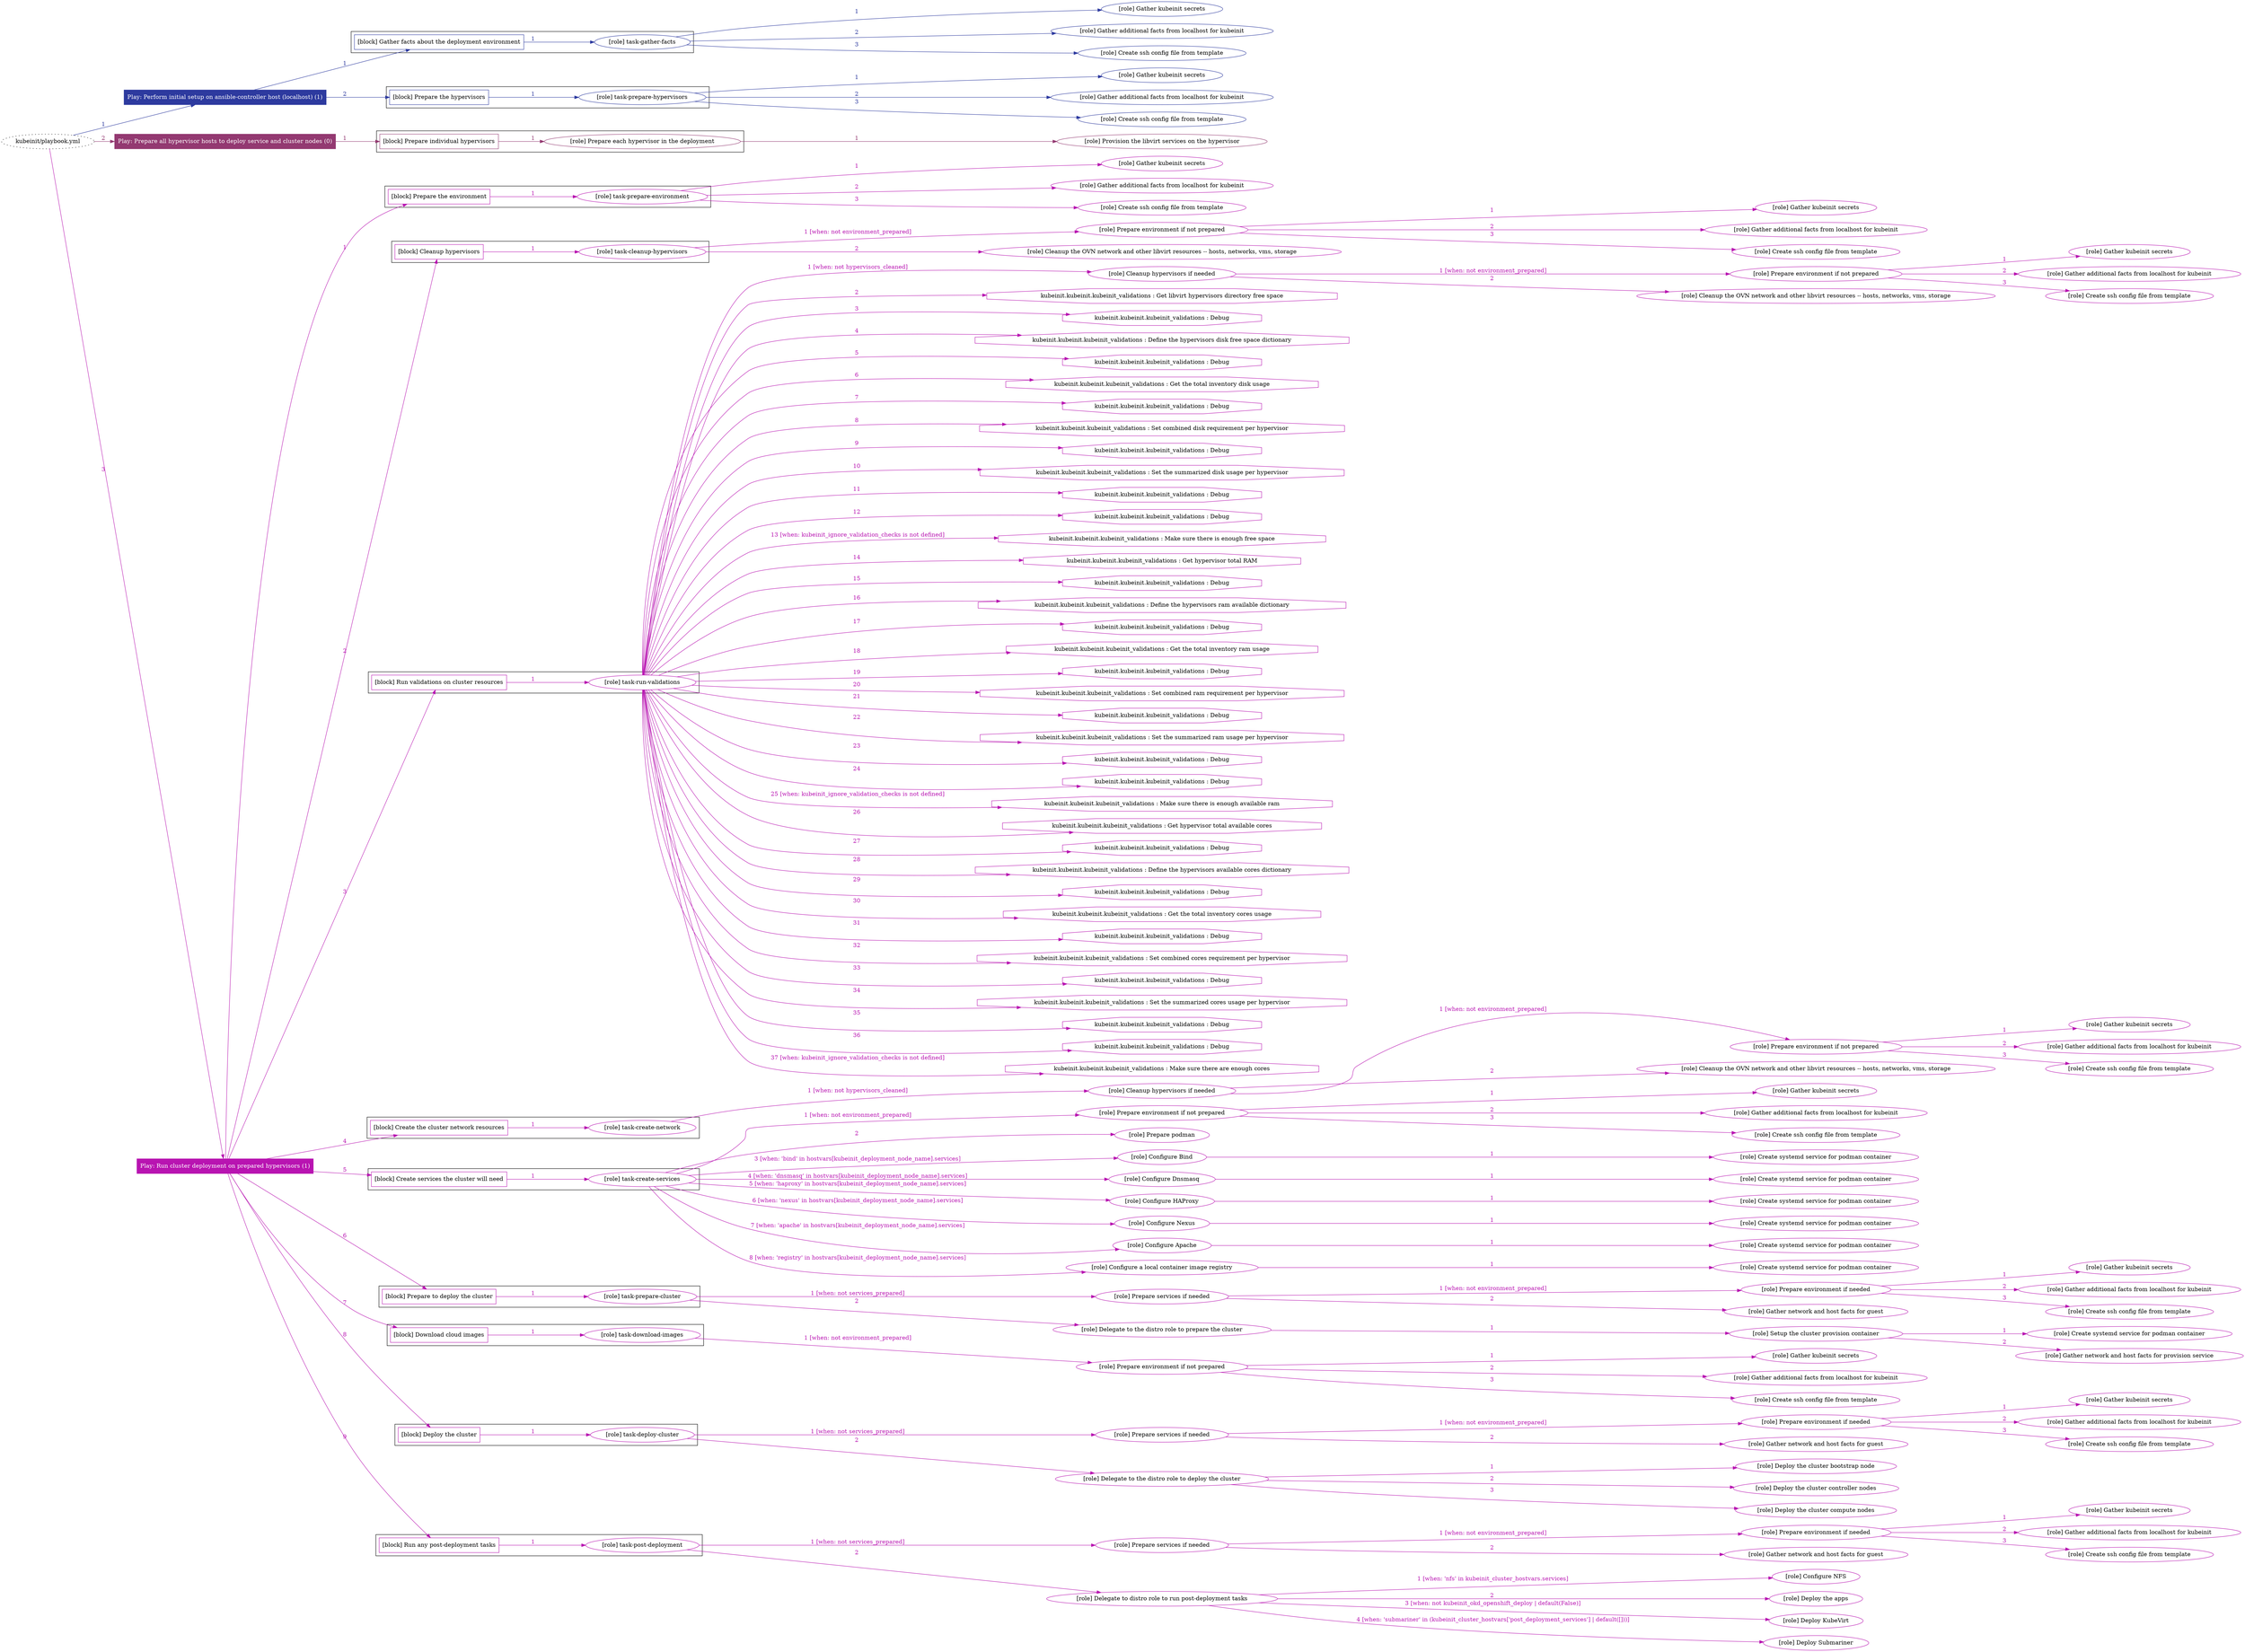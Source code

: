 digraph {
	graph [concentrate=true ordering=in rankdir=LR ratio=fill]
	edge [esep=5 sep=10]
	"kubeinit/playbook.yml" [URL="/home/runner/work/kubeinit/kubeinit/kubeinit/playbook.yml" id=playbook_2a92fce9 style=dotted]
	play_da750195 [label="Play: Perform initial setup on ansible-controller host (localhost) (1)" URL="/home/runner/work/kubeinit/kubeinit/kubeinit/playbook.yml" color="#2d3a9f" fontcolor="#ffffff" id=play_da750195 shape=box style=filled tooltip=localhost]
	"kubeinit/playbook.yml" -> play_da750195 [label="1 " color="#2d3a9f" fontcolor="#2d3a9f" id=edge_78be1142 labeltooltip="1 " tooltip="1 "]
	subgraph "Gather kubeinit secrets" {
		role_83dcb394 [label="[role] Gather kubeinit secrets" URL="/home/runner/.ansible/collections/ansible_collections/kubeinit/kubeinit/roles/kubeinit_prepare/tasks/gather_kubeinit_facts.yml" color="#2d3a9f" id=role_83dcb394 tooltip="Gather kubeinit secrets"]
	}
	subgraph "Gather additional facts from localhost for kubeinit" {
		role_49dc5c79 [label="[role] Gather additional facts from localhost for kubeinit" URL="/home/runner/.ansible/collections/ansible_collections/kubeinit/kubeinit/roles/kubeinit_prepare/tasks/gather_kubeinit_facts.yml" color="#2d3a9f" id=role_49dc5c79 tooltip="Gather additional facts from localhost for kubeinit"]
	}
	subgraph "Create ssh config file from template" {
		role_338aeb50 [label="[role] Create ssh config file from template" URL="/home/runner/.ansible/collections/ansible_collections/kubeinit/kubeinit/roles/kubeinit_prepare/tasks/gather_kubeinit_facts.yml" color="#2d3a9f" id=role_338aeb50 tooltip="Create ssh config file from template"]
	}
	subgraph "task-gather-facts" {
		role_84373c2e [label="[role] task-gather-facts" URL="/home/runner/work/kubeinit/kubeinit/kubeinit/playbook.yml" color="#2d3a9f" id=role_84373c2e tooltip="task-gather-facts"]
		role_84373c2e -> role_83dcb394 [label="1 " color="#2d3a9f" fontcolor="#2d3a9f" id=edge_9e11ab6d labeltooltip="1 " tooltip="1 "]
		role_84373c2e -> role_49dc5c79 [label="2 " color="#2d3a9f" fontcolor="#2d3a9f" id=edge_1c5241ba labeltooltip="2 " tooltip="2 "]
		role_84373c2e -> role_338aeb50 [label="3 " color="#2d3a9f" fontcolor="#2d3a9f" id=edge_a0c1a6ae labeltooltip="3 " tooltip="3 "]
	}
	subgraph "Gather kubeinit secrets" {
		role_a11009a3 [label="[role] Gather kubeinit secrets" URL="/home/runner/.ansible/collections/ansible_collections/kubeinit/kubeinit/roles/kubeinit_prepare/tasks/gather_kubeinit_facts.yml" color="#2d3a9f" id=role_a11009a3 tooltip="Gather kubeinit secrets"]
	}
	subgraph "Gather additional facts from localhost for kubeinit" {
		role_12888b6d [label="[role] Gather additional facts from localhost for kubeinit" URL="/home/runner/.ansible/collections/ansible_collections/kubeinit/kubeinit/roles/kubeinit_prepare/tasks/gather_kubeinit_facts.yml" color="#2d3a9f" id=role_12888b6d tooltip="Gather additional facts from localhost for kubeinit"]
	}
	subgraph "Create ssh config file from template" {
		role_a63545a8 [label="[role] Create ssh config file from template" URL="/home/runner/.ansible/collections/ansible_collections/kubeinit/kubeinit/roles/kubeinit_prepare/tasks/gather_kubeinit_facts.yml" color="#2d3a9f" id=role_a63545a8 tooltip="Create ssh config file from template"]
	}
	subgraph "task-prepare-hypervisors" {
		role_f0ee0339 [label="[role] task-prepare-hypervisors" URL="/home/runner/work/kubeinit/kubeinit/kubeinit/playbook.yml" color="#2d3a9f" id=role_f0ee0339 tooltip="task-prepare-hypervisors"]
		role_f0ee0339 -> role_a11009a3 [label="1 " color="#2d3a9f" fontcolor="#2d3a9f" id=edge_e1fbf533 labeltooltip="1 " tooltip="1 "]
		role_f0ee0339 -> role_12888b6d [label="2 " color="#2d3a9f" fontcolor="#2d3a9f" id=edge_570daa0d labeltooltip="2 " tooltip="2 "]
		role_f0ee0339 -> role_a63545a8 [label="3 " color="#2d3a9f" fontcolor="#2d3a9f" id=edge_0b7896c8 labeltooltip="3 " tooltip="3 "]
	}
	subgraph "Play: Perform initial setup on ansible-controller host (localhost) (1)" {
		play_da750195 -> block_0dbc33c5 [label=1 color="#2d3a9f" fontcolor="#2d3a9f" id=edge_4a9b8f54 labeltooltip=1 tooltip=1]
		subgraph cluster_block_0dbc33c5 {
			block_0dbc33c5 [label="[block] Gather facts about the deployment environment" URL="/home/runner/work/kubeinit/kubeinit/kubeinit/playbook.yml" color="#2d3a9f" id=block_0dbc33c5 labeltooltip="Gather facts about the deployment environment" shape=box tooltip="Gather facts about the deployment environment"]
			block_0dbc33c5 -> role_84373c2e [label="1 " color="#2d3a9f" fontcolor="#2d3a9f" id=edge_d38fe5c3 labeltooltip="1 " tooltip="1 "]
		}
		play_da750195 -> block_bae63a20 [label=2 color="#2d3a9f" fontcolor="#2d3a9f" id=edge_7e0552c3 labeltooltip=2 tooltip=2]
		subgraph cluster_block_bae63a20 {
			block_bae63a20 [label="[block] Prepare the hypervisors" URL="/home/runner/work/kubeinit/kubeinit/kubeinit/playbook.yml" color="#2d3a9f" id=block_bae63a20 labeltooltip="Prepare the hypervisors" shape=box tooltip="Prepare the hypervisors"]
			block_bae63a20 -> role_f0ee0339 [label="1 " color="#2d3a9f" fontcolor="#2d3a9f" id=edge_bd3c1b39 labeltooltip="1 " tooltip="1 "]
		}
	}
	play_e8740269 [label="Play: Prepare all hypervisor hosts to deploy service and cluster nodes (0)" URL="/home/runner/work/kubeinit/kubeinit/kubeinit/playbook.yml" color="#933971" fontcolor="#ffffff" id=play_e8740269 shape=box style=filled tooltip="Play: Prepare all hypervisor hosts to deploy service and cluster nodes (0)"]
	"kubeinit/playbook.yml" -> play_e8740269 [label="2 " color="#933971" fontcolor="#933971" id=edge_9827210a labeltooltip="2 " tooltip="2 "]
	subgraph "Provision the libvirt services on the hypervisor" {
		role_c29e7548 [label="[role] Provision the libvirt services on the hypervisor" URL="/home/runner/.ansible/collections/ansible_collections/kubeinit/kubeinit/roles/kubeinit_prepare/tasks/prepare_hypervisor.yml" color="#933971" id=role_c29e7548 tooltip="Provision the libvirt services on the hypervisor"]
	}
	subgraph "Prepare each hypervisor in the deployment" {
		role_84d57728 [label="[role] Prepare each hypervisor in the deployment" URL="/home/runner/work/kubeinit/kubeinit/kubeinit/playbook.yml" color="#933971" id=role_84d57728 tooltip="Prepare each hypervisor in the deployment"]
		role_84d57728 -> role_c29e7548 [label="1 " color="#933971" fontcolor="#933971" id=edge_7e4e9d15 labeltooltip="1 " tooltip="1 "]
	}
	subgraph "Play: Prepare all hypervisor hosts to deploy service and cluster nodes (0)" {
		play_e8740269 -> block_0e205da1 [label=1 color="#933971" fontcolor="#933971" id=edge_21c3c5a9 labeltooltip=1 tooltip=1]
		subgraph cluster_block_0e205da1 {
			block_0e205da1 [label="[block] Prepare individual hypervisors" URL="/home/runner/work/kubeinit/kubeinit/kubeinit/playbook.yml" color="#933971" id=block_0e205da1 labeltooltip="Prepare individual hypervisors" shape=box tooltip="Prepare individual hypervisors"]
			block_0e205da1 -> role_84d57728 [label="1 " color="#933971" fontcolor="#933971" id=edge_c21952bf labeltooltip="1 " tooltip="1 "]
		}
	}
	play_c7408539 [label="Play: Run cluster deployment on prepared hypervisors (1)" URL="/home/runner/work/kubeinit/kubeinit/kubeinit/playbook.yml" color="#b814b1" fontcolor="#ffffff" id=play_c7408539 shape=box style=filled tooltip=localhost]
	"kubeinit/playbook.yml" -> play_c7408539 [label="3 " color="#b814b1" fontcolor="#b814b1" id=edge_3daf0079 labeltooltip="3 " tooltip="3 "]
	subgraph "Gather kubeinit secrets" {
		role_2a05d303 [label="[role] Gather kubeinit secrets" URL="/home/runner/.ansible/collections/ansible_collections/kubeinit/kubeinit/roles/kubeinit_prepare/tasks/gather_kubeinit_facts.yml" color="#b814b1" id=role_2a05d303 tooltip="Gather kubeinit secrets"]
	}
	subgraph "Gather additional facts from localhost for kubeinit" {
		role_bab09618 [label="[role] Gather additional facts from localhost for kubeinit" URL="/home/runner/.ansible/collections/ansible_collections/kubeinit/kubeinit/roles/kubeinit_prepare/tasks/gather_kubeinit_facts.yml" color="#b814b1" id=role_bab09618 tooltip="Gather additional facts from localhost for kubeinit"]
	}
	subgraph "Create ssh config file from template" {
		role_71a42d2c [label="[role] Create ssh config file from template" URL="/home/runner/.ansible/collections/ansible_collections/kubeinit/kubeinit/roles/kubeinit_prepare/tasks/gather_kubeinit_facts.yml" color="#b814b1" id=role_71a42d2c tooltip="Create ssh config file from template"]
	}
	subgraph "task-prepare-environment" {
		role_a4682d8c [label="[role] task-prepare-environment" URL="/home/runner/work/kubeinit/kubeinit/kubeinit/playbook.yml" color="#b814b1" id=role_a4682d8c tooltip="task-prepare-environment"]
		role_a4682d8c -> role_2a05d303 [label="1 " color="#b814b1" fontcolor="#b814b1" id=edge_3c570ff9 labeltooltip="1 " tooltip="1 "]
		role_a4682d8c -> role_bab09618 [label="2 " color="#b814b1" fontcolor="#b814b1" id=edge_78209479 labeltooltip="2 " tooltip="2 "]
		role_a4682d8c -> role_71a42d2c [label="3 " color="#b814b1" fontcolor="#b814b1" id=edge_b4a683e2 labeltooltip="3 " tooltip="3 "]
	}
	subgraph "Gather kubeinit secrets" {
		role_c26b04b2 [label="[role] Gather kubeinit secrets" URL="/home/runner/.ansible/collections/ansible_collections/kubeinit/kubeinit/roles/kubeinit_prepare/tasks/gather_kubeinit_facts.yml" color="#b814b1" id=role_c26b04b2 tooltip="Gather kubeinit secrets"]
	}
	subgraph "Gather additional facts from localhost for kubeinit" {
		role_f96651b2 [label="[role] Gather additional facts from localhost for kubeinit" URL="/home/runner/.ansible/collections/ansible_collections/kubeinit/kubeinit/roles/kubeinit_prepare/tasks/gather_kubeinit_facts.yml" color="#b814b1" id=role_f96651b2 tooltip="Gather additional facts from localhost for kubeinit"]
	}
	subgraph "Create ssh config file from template" {
		role_3b34d5b5 [label="[role] Create ssh config file from template" URL="/home/runner/.ansible/collections/ansible_collections/kubeinit/kubeinit/roles/kubeinit_prepare/tasks/gather_kubeinit_facts.yml" color="#b814b1" id=role_3b34d5b5 tooltip="Create ssh config file from template"]
	}
	subgraph "Prepare environment if not prepared" {
		role_59611b67 [label="[role] Prepare environment if not prepared" URL="/home/runner/.ansible/collections/ansible_collections/kubeinit/kubeinit/roles/kubeinit_prepare/tasks/cleanup_hypervisors.yml" color="#b814b1" id=role_59611b67 tooltip="Prepare environment if not prepared"]
		role_59611b67 -> role_c26b04b2 [label="1 " color="#b814b1" fontcolor="#b814b1" id=edge_bdedb9c7 labeltooltip="1 " tooltip="1 "]
		role_59611b67 -> role_f96651b2 [label="2 " color="#b814b1" fontcolor="#b814b1" id=edge_d1917b43 labeltooltip="2 " tooltip="2 "]
		role_59611b67 -> role_3b34d5b5 [label="3 " color="#b814b1" fontcolor="#b814b1" id=edge_b8016e9d labeltooltip="3 " tooltip="3 "]
	}
	subgraph "Cleanup the OVN network and other libvirt resources -- hosts, networks, vms, storage" {
		role_38a5be08 [label="[role] Cleanup the OVN network and other libvirt resources -- hosts, networks, vms, storage" URL="/home/runner/.ansible/collections/ansible_collections/kubeinit/kubeinit/roles/kubeinit_prepare/tasks/cleanup_hypervisors.yml" color="#b814b1" id=role_38a5be08 tooltip="Cleanup the OVN network and other libvirt resources -- hosts, networks, vms, storage"]
	}
	subgraph "task-cleanup-hypervisors" {
		role_6c3e863d [label="[role] task-cleanup-hypervisors" URL="/home/runner/work/kubeinit/kubeinit/kubeinit/playbook.yml" color="#b814b1" id=role_6c3e863d tooltip="task-cleanup-hypervisors"]
		role_6c3e863d -> role_59611b67 [label="1 [when: not environment_prepared]" color="#b814b1" fontcolor="#b814b1" id=edge_3fcc96d1 labeltooltip="1 [when: not environment_prepared]" tooltip="1 [when: not environment_prepared]"]
		role_6c3e863d -> role_38a5be08 [label="2 " color="#b814b1" fontcolor="#b814b1" id=edge_4021bcde labeltooltip="2 " tooltip="2 "]
	}
	subgraph "Gather kubeinit secrets" {
		role_6824ff5f [label="[role] Gather kubeinit secrets" URL="/home/runner/.ansible/collections/ansible_collections/kubeinit/kubeinit/roles/kubeinit_prepare/tasks/gather_kubeinit_facts.yml" color="#b814b1" id=role_6824ff5f tooltip="Gather kubeinit secrets"]
	}
	subgraph "Gather additional facts from localhost for kubeinit" {
		role_26fb2aa5 [label="[role] Gather additional facts from localhost for kubeinit" URL="/home/runner/.ansible/collections/ansible_collections/kubeinit/kubeinit/roles/kubeinit_prepare/tasks/gather_kubeinit_facts.yml" color="#b814b1" id=role_26fb2aa5 tooltip="Gather additional facts from localhost for kubeinit"]
	}
	subgraph "Create ssh config file from template" {
		role_fb99716e [label="[role] Create ssh config file from template" URL="/home/runner/.ansible/collections/ansible_collections/kubeinit/kubeinit/roles/kubeinit_prepare/tasks/gather_kubeinit_facts.yml" color="#b814b1" id=role_fb99716e tooltip="Create ssh config file from template"]
	}
	subgraph "Prepare environment if not prepared" {
		role_7d578aea [label="[role] Prepare environment if not prepared" URL="/home/runner/.ansible/collections/ansible_collections/kubeinit/kubeinit/roles/kubeinit_prepare/tasks/cleanup_hypervisors.yml" color="#b814b1" id=role_7d578aea tooltip="Prepare environment if not prepared"]
		role_7d578aea -> role_6824ff5f [label="1 " color="#b814b1" fontcolor="#b814b1" id=edge_d199b65b labeltooltip="1 " tooltip="1 "]
		role_7d578aea -> role_26fb2aa5 [label="2 " color="#b814b1" fontcolor="#b814b1" id=edge_c4ca1874 labeltooltip="2 " tooltip="2 "]
		role_7d578aea -> role_fb99716e [label="3 " color="#b814b1" fontcolor="#b814b1" id=edge_cadc1656 labeltooltip="3 " tooltip="3 "]
	}
	subgraph "Cleanup the OVN network and other libvirt resources -- hosts, networks, vms, storage" {
		role_67b46d61 [label="[role] Cleanup the OVN network and other libvirt resources -- hosts, networks, vms, storage" URL="/home/runner/.ansible/collections/ansible_collections/kubeinit/kubeinit/roles/kubeinit_prepare/tasks/cleanup_hypervisors.yml" color="#b814b1" id=role_67b46d61 tooltip="Cleanup the OVN network and other libvirt resources -- hosts, networks, vms, storage"]
	}
	subgraph "Cleanup hypervisors if needed" {
		role_6701b991 [label="[role] Cleanup hypervisors if needed" URL="/home/runner/.ansible/collections/ansible_collections/kubeinit/kubeinit/roles/kubeinit_validations/tasks/main.yml" color="#b814b1" id=role_6701b991 tooltip="Cleanup hypervisors if needed"]
		role_6701b991 -> role_7d578aea [label="1 [when: not environment_prepared]" color="#b814b1" fontcolor="#b814b1" id=edge_af1e663b labeltooltip="1 [when: not environment_prepared]" tooltip="1 [when: not environment_prepared]"]
		role_6701b991 -> role_67b46d61 [label="2 " color="#b814b1" fontcolor="#b814b1" id=edge_2689e257 labeltooltip="2 " tooltip="2 "]
	}
	subgraph "task-run-validations" {
		role_2eaa3b20 [label="[role] task-run-validations" URL="/home/runner/work/kubeinit/kubeinit/kubeinit/playbook.yml" color="#b814b1" id=role_2eaa3b20 tooltip="task-run-validations"]
		role_2eaa3b20 -> role_6701b991 [label="1 [when: not hypervisors_cleaned]" color="#b814b1" fontcolor="#b814b1" id=edge_480eb3b8 labeltooltip="1 [when: not hypervisors_cleaned]" tooltip="1 [when: not hypervisors_cleaned]"]
		task_14461ee7 [label="kubeinit.kubeinit.kubeinit_validations : Get libvirt hypervisors directory free space" URL="/home/runner/.ansible/collections/ansible_collections/kubeinit/kubeinit/roles/kubeinit_validations/tasks/10_libvirt_free_space.yml" color="#b814b1" id=task_14461ee7 shape=octagon tooltip="kubeinit.kubeinit.kubeinit_validations : Get libvirt hypervisors directory free space"]
		role_2eaa3b20 -> task_14461ee7 [label="2 " color="#b814b1" fontcolor="#b814b1" id=edge_d429ef29 labeltooltip="2 " tooltip="2 "]
		task_6a22ceb8 [label="kubeinit.kubeinit.kubeinit_validations : Debug" URL="/home/runner/.ansible/collections/ansible_collections/kubeinit/kubeinit/roles/kubeinit_validations/tasks/10_libvirt_free_space.yml" color="#b814b1" id=task_6a22ceb8 shape=octagon tooltip="kubeinit.kubeinit.kubeinit_validations : Debug"]
		role_2eaa3b20 -> task_6a22ceb8 [label="3 " color="#b814b1" fontcolor="#b814b1" id=edge_f9713d83 labeltooltip="3 " tooltip="3 "]
		task_6c3a9ee8 [label="kubeinit.kubeinit.kubeinit_validations : Define the hypervisors disk free space dictionary" URL="/home/runner/.ansible/collections/ansible_collections/kubeinit/kubeinit/roles/kubeinit_validations/tasks/10_libvirt_free_space.yml" color="#b814b1" id=task_6c3a9ee8 shape=octagon tooltip="kubeinit.kubeinit.kubeinit_validations : Define the hypervisors disk free space dictionary"]
		role_2eaa3b20 -> task_6c3a9ee8 [label="4 " color="#b814b1" fontcolor="#b814b1" id=edge_bb812ed1 labeltooltip="4 " tooltip="4 "]
		task_c595af7b [label="kubeinit.kubeinit.kubeinit_validations : Debug" URL="/home/runner/.ansible/collections/ansible_collections/kubeinit/kubeinit/roles/kubeinit_validations/tasks/10_libvirt_free_space.yml" color="#b814b1" id=task_c595af7b shape=octagon tooltip="kubeinit.kubeinit.kubeinit_validations : Debug"]
		role_2eaa3b20 -> task_c595af7b [label="5 " color="#b814b1" fontcolor="#b814b1" id=edge_9b174d93 labeltooltip="5 " tooltip="5 "]
		task_85175f6e [label="kubeinit.kubeinit.kubeinit_validations : Get the total inventory disk usage" URL="/home/runner/.ansible/collections/ansible_collections/kubeinit/kubeinit/roles/kubeinit_validations/tasks/10_libvirt_free_space.yml" color="#b814b1" id=task_85175f6e shape=octagon tooltip="kubeinit.kubeinit.kubeinit_validations : Get the total inventory disk usage"]
		role_2eaa3b20 -> task_85175f6e [label="6 " color="#b814b1" fontcolor="#b814b1" id=edge_9a4cdb09 labeltooltip="6 " tooltip="6 "]
		task_c63e363a [label="kubeinit.kubeinit.kubeinit_validations : Debug" URL="/home/runner/.ansible/collections/ansible_collections/kubeinit/kubeinit/roles/kubeinit_validations/tasks/10_libvirt_free_space.yml" color="#b814b1" id=task_c63e363a shape=octagon tooltip="kubeinit.kubeinit.kubeinit_validations : Debug"]
		role_2eaa3b20 -> task_c63e363a [label="7 " color="#b814b1" fontcolor="#b814b1" id=edge_1d874995 labeltooltip="7 " tooltip="7 "]
		task_409bb136 [label="kubeinit.kubeinit.kubeinit_validations : Set combined disk requirement per hypervisor" URL="/home/runner/.ansible/collections/ansible_collections/kubeinit/kubeinit/roles/kubeinit_validations/tasks/10_libvirt_free_space.yml" color="#b814b1" id=task_409bb136 shape=octagon tooltip="kubeinit.kubeinit.kubeinit_validations : Set combined disk requirement per hypervisor"]
		role_2eaa3b20 -> task_409bb136 [label="8 " color="#b814b1" fontcolor="#b814b1" id=edge_f393575b labeltooltip="8 " tooltip="8 "]
		task_61fed92f [label="kubeinit.kubeinit.kubeinit_validations : Debug" URL="/home/runner/.ansible/collections/ansible_collections/kubeinit/kubeinit/roles/kubeinit_validations/tasks/10_libvirt_free_space.yml" color="#b814b1" id=task_61fed92f shape=octagon tooltip="kubeinit.kubeinit.kubeinit_validations : Debug"]
		role_2eaa3b20 -> task_61fed92f [label="9 " color="#b814b1" fontcolor="#b814b1" id=edge_dc3d2ad7 labeltooltip="9 " tooltip="9 "]
		task_986aeb0a [label="kubeinit.kubeinit.kubeinit_validations : Set the summarized disk usage per hypervisor" URL="/home/runner/.ansible/collections/ansible_collections/kubeinit/kubeinit/roles/kubeinit_validations/tasks/10_libvirt_free_space.yml" color="#b814b1" id=task_986aeb0a shape=octagon tooltip="kubeinit.kubeinit.kubeinit_validations : Set the summarized disk usage per hypervisor"]
		role_2eaa3b20 -> task_986aeb0a [label="10 " color="#b814b1" fontcolor="#b814b1" id=edge_f5300b94 labeltooltip="10 " tooltip="10 "]
		task_b7bc5be4 [label="kubeinit.kubeinit.kubeinit_validations : Debug" URL="/home/runner/.ansible/collections/ansible_collections/kubeinit/kubeinit/roles/kubeinit_validations/tasks/10_libvirt_free_space.yml" color="#b814b1" id=task_b7bc5be4 shape=octagon tooltip="kubeinit.kubeinit.kubeinit_validations : Debug"]
		role_2eaa3b20 -> task_b7bc5be4 [label="11 " color="#b814b1" fontcolor="#b814b1" id=edge_f2f58cec labeltooltip="11 " tooltip="11 "]
		task_64f4f487 [label="kubeinit.kubeinit.kubeinit_validations : Debug" URL="/home/runner/.ansible/collections/ansible_collections/kubeinit/kubeinit/roles/kubeinit_validations/tasks/10_libvirt_free_space.yml" color="#b814b1" id=task_64f4f487 shape=octagon tooltip="kubeinit.kubeinit.kubeinit_validations : Debug"]
		role_2eaa3b20 -> task_64f4f487 [label="12 " color="#b814b1" fontcolor="#b814b1" id=edge_b09bdfb0 labeltooltip="12 " tooltip="12 "]
		task_bc82c779 [label="kubeinit.kubeinit.kubeinit_validations : Make sure there is enough free space" URL="/home/runner/.ansible/collections/ansible_collections/kubeinit/kubeinit/roles/kubeinit_validations/tasks/10_libvirt_free_space.yml" color="#b814b1" id=task_bc82c779 shape=octagon tooltip="kubeinit.kubeinit.kubeinit_validations : Make sure there is enough free space"]
		role_2eaa3b20 -> task_bc82c779 [label="13 [when: kubeinit_ignore_validation_checks is not defined]" color="#b814b1" fontcolor="#b814b1" id=edge_a2ddf85a labeltooltip="13 [when: kubeinit_ignore_validation_checks is not defined]" tooltip="13 [when: kubeinit_ignore_validation_checks is not defined]"]
		task_8d38eac1 [label="kubeinit.kubeinit.kubeinit_validations : Get hypervisor total RAM" URL="/home/runner/.ansible/collections/ansible_collections/kubeinit/kubeinit/roles/kubeinit_validations/tasks/20_libvirt_available_ram.yml" color="#b814b1" id=task_8d38eac1 shape=octagon tooltip="kubeinit.kubeinit.kubeinit_validations : Get hypervisor total RAM"]
		role_2eaa3b20 -> task_8d38eac1 [label="14 " color="#b814b1" fontcolor="#b814b1" id=edge_5d1a5cd4 labeltooltip="14 " tooltip="14 "]
		task_2a69f8b3 [label="kubeinit.kubeinit.kubeinit_validations : Debug" URL="/home/runner/.ansible/collections/ansible_collections/kubeinit/kubeinit/roles/kubeinit_validations/tasks/20_libvirt_available_ram.yml" color="#b814b1" id=task_2a69f8b3 shape=octagon tooltip="kubeinit.kubeinit.kubeinit_validations : Debug"]
		role_2eaa3b20 -> task_2a69f8b3 [label="15 " color="#b814b1" fontcolor="#b814b1" id=edge_ae5670e7 labeltooltip="15 " tooltip="15 "]
		task_a380eeec [label="kubeinit.kubeinit.kubeinit_validations : Define the hypervisors ram available dictionary" URL="/home/runner/.ansible/collections/ansible_collections/kubeinit/kubeinit/roles/kubeinit_validations/tasks/20_libvirt_available_ram.yml" color="#b814b1" id=task_a380eeec shape=octagon tooltip="kubeinit.kubeinit.kubeinit_validations : Define the hypervisors ram available dictionary"]
		role_2eaa3b20 -> task_a380eeec [label="16 " color="#b814b1" fontcolor="#b814b1" id=edge_44f88ecc labeltooltip="16 " tooltip="16 "]
		task_5007d3b1 [label="kubeinit.kubeinit.kubeinit_validations : Debug" URL="/home/runner/.ansible/collections/ansible_collections/kubeinit/kubeinit/roles/kubeinit_validations/tasks/20_libvirt_available_ram.yml" color="#b814b1" id=task_5007d3b1 shape=octagon tooltip="kubeinit.kubeinit.kubeinit_validations : Debug"]
		role_2eaa3b20 -> task_5007d3b1 [label="17 " color="#b814b1" fontcolor="#b814b1" id=edge_3b11f871 labeltooltip="17 " tooltip="17 "]
		task_97332e9d [label="kubeinit.kubeinit.kubeinit_validations : Get the total inventory ram usage" URL="/home/runner/.ansible/collections/ansible_collections/kubeinit/kubeinit/roles/kubeinit_validations/tasks/20_libvirt_available_ram.yml" color="#b814b1" id=task_97332e9d shape=octagon tooltip="kubeinit.kubeinit.kubeinit_validations : Get the total inventory ram usage"]
		role_2eaa3b20 -> task_97332e9d [label="18 " color="#b814b1" fontcolor="#b814b1" id=edge_077fab16 labeltooltip="18 " tooltip="18 "]
		task_bb12151b [label="kubeinit.kubeinit.kubeinit_validations : Debug" URL="/home/runner/.ansible/collections/ansible_collections/kubeinit/kubeinit/roles/kubeinit_validations/tasks/20_libvirt_available_ram.yml" color="#b814b1" id=task_bb12151b shape=octagon tooltip="kubeinit.kubeinit.kubeinit_validations : Debug"]
		role_2eaa3b20 -> task_bb12151b [label="19 " color="#b814b1" fontcolor="#b814b1" id=edge_0b4d2a5f labeltooltip="19 " tooltip="19 "]
		task_33b6d28f [label="kubeinit.kubeinit.kubeinit_validations : Set combined ram requirement per hypervisor" URL="/home/runner/.ansible/collections/ansible_collections/kubeinit/kubeinit/roles/kubeinit_validations/tasks/20_libvirt_available_ram.yml" color="#b814b1" id=task_33b6d28f shape=octagon tooltip="kubeinit.kubeinit.kubeinit_validations : Set combined ram requirement per hypervisor"]
		role_2eaa3b20 -> task_33b6d28f [label="20 " color="#b814b1" fontcolor="#b814b1" id=edge_5e075cc4 labeltooltip="20 " tooltip="20 "]
		task_36d7572c [label="kubeinit.kubeinit.kubeinit_validations : Debug" URL="/home/runner/.ansible/collections/ansible_collections/kubeinit/kubeinit/roles/kubeinit_validations/tasks/20_libvirt_available_ram.yml" color="#b814b1" id=task_36d7572c shape=octagon tooltip="kubeinit.kubeinit.kubeinit_validations : Debug"]
		role_2eaa3b20 -> task_36d7572c [label="21 " color="#b814b1" fontcolor="#b814b1" id=edge_52e4b2c1 labeltooltip="21 " tooltip="21 "]
		task_ff1fd67b [label="kubeinit.kubeinit.kubeinit_validations : Set the summarized ram usage per hypervisor" URL="/home/runner/.ansible/collections/ansible_collections/kubeinit/kubeinit/roles/kubeinit_validations/tasks/20_libvirt_available_ram.yml" color="#b814b1" id=task_ff1fd67b shape=octagon tooltip="kubeinit.kubeinit.kubeinit_validations : Set the summarized ram usage per hypervisor"]
		role_2eaa3b20 -> task_ff1fd67b [label="22 " color="#b814b1" fontcolor="#b814b1" id=edge_e1c61080 labeltooltip="22 " tooltip="22 "]
		task_06361dfd [label="kubeinit.kubeinit.kubeinit_validations : Debug" URL="/home/runner/.ansible/collections/ansible_collections/kubeinit/kubeinit/roles/kubeinit_validations/tasks/20_libvirt_available_ram.yml" color="#b814b1" id=task_06361dfd shape=octagon tooltip="kubeinit.kubeinit.kubeinit_validations : Debug"]
		role_2eaa3b20 -> task_06361dfd [label="23 " color="#b814b1" fontcolor="#b814b1" id=edge_9a5597c3 labeltooltip="23 " tooltip="23 "]
		task_1c58ad1a [label="kubeinit.kubeinit.kubeinit_validations : Debug" URL="/home/runner/.ansible/collections/ansible_collections/kubeinit/kubeinit/roles/kubeinit_validations/tasks/20_libvirt_available_ram.yml" color="#b814b1" id=task_1c58ad1a shape=octagon tooltip="kubeinit.kubeinit.kubeinit_validations : Debug"]
		role_2eaa3b20 -> task_1c58ad1a [label="24 " color="#b814b1" fontcolor="#b814b1" id=edge_fc32c551 labeltooltip="24 " tooltip="24 "]
		task_b2b33056 [label="kubeinit.kubeinit.kubeinit_validations : Make sure there is enough available ram" URL="/home/runner/.ansible/collections/ansible_collections/kubeinit/kubeinit/roles/kubeinit_validations/tasks/20_libvirt_available_ram.yml" color="#b814b1" id=task_b2b33056 shape=octagon tooltip="kubeinit.kubeinit.kubeinit_validations : Make sure there is enough available ram"]
		role_2eaa3b20 -> task_b2b33056 [label="25 [when: kubeinit_ignore_validation_checks is not defined]" color="#b814b1" fontcolor="#b814b1" id=edge_4f4cd638 labeltooltip="25 [when: kubeinit_ignore_validation_checks is not defined]" tooltip="25 [when: kubeinit_ignore_validation_checks is not defined]"]
		task_5f1c6c50 [label="kubeinit.kubeinit.kubeinit_validations : Get hypervisor total available cores" URL="/home/runner/.ansible/collections/ansible_collections/kubeinit/kubeinit/roles/kubeinit_validations/tasks/30_libvirt_check_cpu_cores.yml" color="#b814b1" id=task_5f1c6c50 shape=octagon tooltip="kubeinit.kubeinit.kubeinit_validations : Get hypervisor total available cores"]
		role_2eaa3b20 -> task_5f1c6c50 [label="26 " color="#b814b1" fontcolor="#b814b1" id=edge_726072ae labeltooltip="26 " tooltip="26 "]
		task_a5c4b1b5 [label="kubeinit.kubeinit.kubeinit_validations : Debug" URL="/home/runner/.ansible/collections/ansible_collections/kubeinit/kubeinit/roles/kubeinit_validations/tasks/30_libvirt_check_cpu_cores.yml" color="#b814b1" id=task_a5c4b1b5 shape=octagon tooltip="kubeinit.kubeinit.kubeinit_validations : Debug"]
		role_2eaa3b20 -> task_a5c4b1b5 [label="27 " color="#b814b1" fontcolor="#b814b1" id=edge_841f7863 labeltooltip="27 " tooltip="27 "]
		task_3c34a6ae [label="kubeinit.kubeinit.kubeinit_validations : Define the hypervisors available cores dictionary" URL="/home/runner/.ansible/collections/ansible_collections/kubeinit/kubeinit/roles/kubeinit_validations/tasks/30_libvirt_check_cpu_cores.yml" color="#b814b1" id=task_3c34a6ae shape=octagon tooltip="kubeinit.kubeinit.kubeinit_validations : Define the hypervisors available cores dictionary"]
		role_2eaa3b20 -> task_3c34a6ae [label="28 " color="#b814b1" fontcolor="#b814b1" id=edge_42c5efbc labeltooltip="28 " tooltip="28 "]
		task_b9989b0a [label="kubeinit.kubeinit.kubeinit_validations : Debug" URL="/home/runner/.ansible/collections/ansible_collections/kubeinit/kubeinit/roles/kubeinit_validations/tasks/30_libvirt_check_cpu_cores.yml" color="#b814b1" id=task_b9989b0a shape=octagon tooltip="kubeinit.kubeinit.kubeinit_validations : Debug"]
		role_2eaa3b20 -> task_b9989b0a [label="29 " color="#b814b1" fontcolor="#b814b1" id=edge_62d60467 labeltooltip="29 " tooltip="29 "]
		task_3e53a477 [label="kubeinit.kubeinit.kubeinit_validations : Get the total inventory cores usage" URL="/home/runner/.ansible/collections/ansible_collections/kubeinit/kubeinit/roles/kubeinit_validations/tasks/30_libvirt_check_cpu_cores.yml" color="#b814b1" id=task_3e53a477 shape=octagon tooltip="kubeinit.kubeinit.kubeinit_validations : Get the total inventory cores usage"]
		role_2eaa3b20 -> task_3e53a477 [label="30 " color="#b814b1" fontcolor="#b814b1" id=edge_62b76642 labeltooltip="30 " tooltip="30 "]
		task_f3a3fcf2 [label="kubeinit.kubeinit.kubeinit_validations : Debug" URL="/home/runner/.ansible/collections/ansible_collections/kubeinit/kubeinit/roles/kubeinit_validations/tasks/30_libvirt_check_cpu_cores.yml" color="#b814b1" id=task_f3a3fcf2 shape=octagon tooltip="kubeinit.kubeinit.kubeinit_validations : Debug"]
		role_2eaa3b20 -> task_f3a3fcf2 [label="31 " color="#b814b1" fontcolor="#b814b1" id=edge_8651fc5a labeltooltip="31 " tooltip="31 "]
		task_89e20552 [label="kubeinit.kubeinit.kubeinit_validations : Set combined cores requirement per hypervisor" URL="/home/runner/.ansible/collections/ansible_collections/kubeinit/kubeinit/roles/kubeinit_validations/tasks/30_libvirt_check_cpu_cores.yml" color="#b814b1" id=task_89e20552 shape=octagon tooltip="kubeinit.kubeinit.kubeinit_validations : Set combined cores requirement per hypervisor"]
		role_2eaa3b20 -> task_89e20552 [label="32 " color="#b814b1" fontcolor="#b814b1" id=edge_63d48f4d labeltooltip="32 " tooltip="32 "]
		task_c29a4a42 [label="kubeinit.kubeinit.kubeinit_validations : Debug" URL="/home/runner/.ansible/collections/ansible_collections/kubeinit/kubeinit/roles/kubeinit_validations/tasks/30_libvirt_check_cpu_cores.yml" color="#b814b1" id=task_c29a4a42 shape=octagon tooltip="kubeinit.kubeinit.kubeinit_validations : Debug"]
		role_2eaa3b20 -> task_c29a4a42 [label="33 " color="#b814b1" fontcolor="#b814b1" id=edge_5eefbf79 labeltooltip="33 " tooltip="33 "]
		task_f7f9e113 [label="kubeinit.kubeinit.kubeinit_validations : Set the summarized cores usage per hypervisor" URL="/home/runner/.ansible/collections/ansible_collections/kubeinit/kubeinit/roles/kubeinit_validations/tasks/30_libvirt_check_cpu_cores.yml" color="#b814b1" id=task_f7f9e113 shape=octagon tooltip="kubeinit.kubeinit.kubeinit_validations : Set the summarized cores usage per hypervisor"]
		role_2eaa3b20 -> task_f7f9e113 [label="34 " color="#b814b1" fontcolor="#b814b1" id=edge_9b318696 labeltooltip="34 " tooltip="34 "]
		task_06b98479 [label="kubeinit.kubeinit.kubeinit_validations : Debug" URL="/home/runner/.ansible/collections/ansible_collections/kubeinit/kubeinit/roles/kubeinit_validations/tasks/30_libvirt_check_cpu_cores.yml" color="#b814b1" id=task_06b98479 shape=octagon tooltip="kubeinit.kubeinit.kubeinit_validations : Debug"]
		role_2eaa3b20 -> task_06b98479 [label="35 " color="#b814b1" fontcolor="#b814b1" id=edge_af80971b labeltooltip="35 " tooltip="35 "]
		task_5951363c [label="kubeinit.kubeinit.kubeinit_validations : Debug" URL="/home/runner/.ansible/collections/ansible_collections/kubeinit/kubeinit/roles/kubeinit_validations/tasks/30_libvirt_check_cpu_cores.yml" color="#b814b1" id=task_5951363c shape=octagon tooltip="kubeinit.kubeinit.kubeinit_validations : Debug"]
		role_2eaa3b20 -> task_5951363c [label="36 " color="#b814b1" fontcolor="#b814b1" id=edge_18748825 labeltooltip="36 " tooltip="36 "]
		task_a0db9ce3 [label="kubeinit.kubeinit.kubeinit_validations : Make sure there are enough cores" URL="/home/runner/.ansible/collections/ansible_collections/kubeinit/kubeinit/roles/kubeinit_validations/tasks/30_libvirt_check_cpu_cores.yml" color="#b814b1" id=task_a0db9ce3 shape=octagon tooltip="kubeinit.kubeinit.kubeinit_validations : Make sure there are enough cores"]
		role_2eaa3b20 -> task_a0db9ce3 [label="37 [when: kubeinit_ignore_validation_checks is not defined]" color="#b814b1" fontcolor="#b814b1" id=edge_813eb921 labeltooltip="37 [when: kubeinit_ignore_validation_checks is not defined]" tooltip="37 [when: kubeinit_ignore_validation_checks is not defined]"]
	}
	subgraph "Gather kubeinit secrets" {
		role_e721de47 [label="[role] Gather kubeinit secrets" URL="/home/runner/.ansible/collections/ansible_collections/kubeinit/kubeinit/roles/kubeinit_prepare/tasks/gather_kubeinit_facts.yml" color="#b814b1" id=role_e721de47 tooltip="Gather kubeinit secrets"]
	}
	subgraph "Gather additional facts from localhost for kubeinit" {
		role_56f03a5c [label="[role] Gather additional facts from localhost for kubeinit" URL="/home/runner/.ansible/collections/ansible_collections/kubeinit/kubeinit/roles/kubeinit_prepare/tasks/gather_kubeinit_facts.yml" color="#b814b1" id=role_56f03a5c tooltip="Gather additional facts from localhost for kubeinit"]
	}
	subgraph "Create ssh config file from template" {
		role_3431ac56 [label="[role] Create ssh config file from template" URL="/home/runner/.ansible/collections/ansible_collections/kubeinit/kubeinit/roles/kubeinit_prepare/tasks/gather_kubeinit_facts.yml" color="#b814b1" id=role_3431ac56 tooltip="Create ssh config file from template"]
	}
	subgraph "Prepare environment if not prepared" {
		role_fbd9a92e [label="[role] Prepare environment if not prepared" URL="/home/runner/.ansible/collections/ansible_collections/kubeinit/kubeinit/roles/kubeinit_prepare/tasks/cleanup_hypervisors.yml" color="#b814b1" id=role_fbd9a92e tooltip="Prepare environment if not prepared"]
		role_fbd9a92e -> role_e721de47 [label="1 " color="#b814b1" fontcolor="#b814b1" id=edge_06f02c4e labeltooltip="1 " tooltip="1 "]
		role_fbd9a92e -> role_56f03a5c [label="2 " color="#b814b1" fontcolor="#b814b1" id=edge_a3ae906d labeltooltip="2 " tooltip="2 "]
		role_fbd9a92e -> role_3431ac56 [label="3 " color="#b814b1" fontcolor="#b814b1" id=edge_f9088d38 labeltooltip="3 " tooltip="3 "]
	}
	subgraph "Cleanup the OVN network and other libvirt resources -- hosts, networks, vms, storage" {
		role_69f717d4 [label="[role] Cleanup the OVN network and other libvirt resources -- hosts, networks, vms, storage" URL="/home/runner/.ansible/collections/ansible_collections/kubeinit/kubeinit/roles/kubeinit_prepare/tasks/cleanup_hypervisors.yml" color="#b814b1" id=role_69f717d4 tooltip="Cleanup the OVN network and other libvirt resources -- hosts, networks, vms, storage"]
	}
	subgraph "Cleanup hypervisors if needed" {
		role_ccd47007 [label="[role] Cleanup hypervisors if needed" URL="/home/runner/.ansible/collections/ansible_collections/kubeinit/kubeinit/roles/kubeinit_libvirt/tasks/create_network.yml" color="#b814b1" id=role_ccd47007 tooltip="Cleanup hypervisors if needed"]
		role_ccd47007 -> role_fbd9a92e [label="1 [when: not environment_prepared]" color="#b814b1" fontcolor="#b814b1" id=edge_79bb895c labeltooltip="1 [when: not environment_prepared]" tooltip="1 [when: not environment_prepared]"]
		role_ccd47007 -> role_69f717d4 [label="2 " color="#b814b1" fontcolor="#b814b1" id=edge_d4628222 labeltooltip="2 " tooltip="2 "]
	}
	subgraph "task-create-network" {
		role_510058a1 [label="[role] task-create-network" URL="/home/runner/work/kubeinit/kubeinit/kubeinit/playbook.yml" color="#b814b1" id=role_510058a1 tooltip="task-create-network"]
		role_510058a1 -> role_ccd47007 [label="1 [when: not hypervisors_cleaned]" color="#b814b1" fontcolor="#b814b1" id=edge_a7390dde labeltooltip="1 [when: not hypervisors_cleaned]" tooltip="1 [when: not hypervisors_cleaned]"]
	}
	subgraph "Gather kubeinit secrets" {
		role_769d270c [label="[role] Gather kubeinit secrets" URL="/home/runner/.ansible/collections/ansible_collections/kubeinit/kubeinit/roles/kubeinit_prepare/tasks/gather_kubeinit_facts.yml" color="#b814b1" id=role_769d270c tooltip="Gather kubeinit secrets"]
	}
	subgraph "Gather additional facts from localhost for kubeinit" {
		role_e5ef7110 [label="[role] Gather additional facts from localhost for kubeinit" URL="/home/runner/.ansible/collections/ansible_collections/kubeinit/kubeinit/roles/kubeinit_prepare/tasks/gather_kubeinit_facts.yml" color="#b814b1" id=role_e5ef7110 tooltip="Gather additional facts from localhost for kubeinit"]
	}
	subgraph "Create ssh config file from template" {
		role_8bdcc259 [label="[role] Create ssh config file from template" URL="/home/runner/.ansible/collections/ansible_collections/kubeinit/kubeinit/roles/kubeinit_prepare/tasks/gather_kubeinit_facts.yml" color="#b814b1" id=role_8bdcc259 tooltip="Create ssh config file from template"]
	}
	subgraph "Prepare environment if not prepared" {
		role_dffa4e0e [label="[role] Prepare environment if not prepared" URL="/home/runner/.ansible/collections/ansible_collections/kubeinit/kubeinit/roles/kubeinit_services/tasks/main.yml" color="#b814b1" id=role_dffa4e0e tooltip="Prepare environment if not prepared"]
		role_dffa4e0e -> role_769d270c [label="1 " color="#b814b1" fontcolor="#b814b1" id=edge_7c2b2432 labeltooltip="1 " tooltip="1 "]
		role_dffa4e0e -> role_e5ef7110 [label="2 " color="#b814b1" fontcolor="#b814b1" id=edge_25a37494 labeltooltip="2 " tooltip="2 "]
		role_dffa4e0e -> role_8bdcc259 [label="3 " color="#b814b1" fontcolor="#b814b1" id=edge_dd2956df labeltooltip="3 " tooltip="3 "]
	}
	subgraph "Prepare podman" {
		role_98d2c169 [label="[role] Prepare podman" URL="/home/runner/.ansible/collections/ansible_collections/kubeinit/kubeinit/roles/kubeinit_services/tasks/00_create_service_pod.yml" color="#b814b1" id=role_98d2c169 tooltip="Prepare podman"]
	}
	subgraph "Create systemd service for podman container" {
		role_8e5df3c1 [label="[role] Create systemd service for podman container" URL="/home/runner/.ansible/collections/ansible_collections/kubeinit/kubeinit/roles/kubeinit_bind/tasks/main.yml" color="#b814b1" id=role_8e5df3c1 tooltip="Create systemd service for podman container"]
	}
	subgraph "Configure Bind" {
		role_f201294d [label="[role] Configure Bind" URL="/home/runner/.ansible/collections/ansible_collections/kubeinit/kubeinit/roles/kubeinit_services/tasks/start_services_containers.yml" color="#b814b1" id=role_f201294d tooltip="Configure Bind"]
		role_f201294d -> role_8e5df3c1 [label="1 " color="#b814b1" fontcolor="#b814b1" id=edge_c7c7cb37 labeltooltip="1 " tooltip="1 "]
	}
	subgraph "Create systemd service for podman container" {
		role_5315663b [label="[role] Create systemd service for podman container" URL="/home/runner/.ansible/collections/ansible_collections/kubeinit/kubeinit/roles/kubeinit_dnsmasq/tasks/main.yml" color="#b814b1" id=role_5315663b tooltip="Create systemd service for podman container"]
	}
	subgraph "Configure Dnsmasq" {
		role_c9250897 [label="[role] Configure Dnsmasq" URL="/home/runner/.ansible/collections/ansible_collections/kubeinit/kubeinit/roles/kubeinit_services/tasks/start_services_containers.yml" color="#b814b1" id=role_c9250897 tooltip="Configure Dnsmasq"]
		role_c9250897 -> role_5315663b [label="1 " color="#b814b1" fontcolor="#b814b1" id=edge_ee6eccb3 labeltooltip="1 " tooltip="1 "]
	}
	subgraph "Create systemd service for podman container" {
		role_b5154ae3 [label="[role] Create systemd service for podman container" URL="/home/runner/.ansible/collections/ansible_collections/kubeinit/kubeinit/roles/kubeinit_haproxy/tasks/main.yml" color="#b814b1" id=role_b5154ae3 tooltip="Create systemd service for podman container"]
	}
	subgraph "Configure HAProxy" {
		role_2b3aa356 [label="[role] Configure HAProxy" URL="/home/runner/.ansible/collections/ansible_collections/kubeinit/kubeinit/roles/kubeinit_services/tasks/start_services_containers.yml" color="#b814b1" id=role_2b3aa356 tooltip="Configure HAProxy"]
		role_2b3aa356 -> role_b5154ae3 [label="1 " color="#b814b1" fontcolor="#b814b1" id=edge_fc641b87 labeltooltip="1 " tooltip="1 "]
	}
	subgraph "Create systemd service for podman container" {
		role_e4d8151b [label="[role] Create systemd service for podman container" URL="/home/runner/.ansible/collections/ansible_collections/kubeinit/kubeinit/roles/kubeinit_nexus/tasks/main.yml" color="#b814b1" id=role_e4d8151b tooltip="Create systemd service for podman container"]
	}
	subgraph "Configure Nexus" {
		role_8c3f792b [label="[role] Configure Nexus" URL="/home/runner/.ansible/collections/ansible_collections/kubeinit/kubeinit/roles/kubeinit_services/tasks/start_services_containers.yml" color="#b814b1" id=role_8c3f792b tooltip="Configure Nexus"]
		role_8c3f792b -> role_e4d8151b [label="1 " color="#b814b1" fontcolor="#b814b1" id=edge_95ad059c labeltooltip="1 " tooltip="1 "]
	}
	subgraph "Create systemd service for podman container" {
		role_e352e048 [label="[role] Create systemd service for podman container" URL="/home/runner/.ansible/collections/ansible_collections/kubeinit/kubeinit/roles/kubeinit_apache/tasks/main.yml" color="#b814b1" id=role_e352e048 tooltip="Create systemd service for podman container"]
	}
	subgraph "Configure Apache" {
		role_e0927c6f [label="[role] Configure Apache" URL="/home/runner/.ansible/collections/ansible_collections/kubeinit/kubeinit/roles/kubeinit_services/tasks/start_services_containers.yml" color="#b814b1" id=role_e0927c6f tooltip="Configure Apache"]
		role_e0927c6f -> role_e352e048 [label="1 " color="#b814b1" fontcolor="#b814b1" id=edge_8a00df34 labeltooltip="1 " tooltip="1 "]
	}
	subgraph "Create systemd service for podman container" {
		role_6aac51c5 [label="[role] Create systemd service for podman container" URL="/home/runner/.ansible/collections/ansible_collections/kubeinit/kubeinit/roles/kubeinit_registry/tasks/main.yml" color="#b814b1" id=role_6aac51c5 tooltip="Create systemd service for podman container"]
	}
	subgraph "Configure a local container image registry" {
		role_ec489341 [label="[role] Configure a local container image registry" URL="/home/runner/.ansible/collections/ansible_collections/kubeinit/kubeinit/roles/kubeinit_services/tasks/start_services_containers.yml" color="#b814b1" id=role_ec489341 tooltip="Configure a local container image registry"]
		role_ec489341 -> role_6aac51c5 [label="1 " color="#b814b1" fontcolor="#b814b1" id=edge_4bb59a0c labeltooltip="1 " tooltip="1 "]
	}
	subgraph "task-create-services" {
		role_b0b6b5f4 [label="[role] task-create-services" URL="/home/runner/work/kubeinit/kubeinit/kubeinit/playbook.yml" color="#b814b1" id=role_b0b6b5f4 tooltip="task-create-services"]
		role_b0b6b5f4 -> role_dffa4e0e [label="1 [when: not environment_prepared]" color="#b814b1" fontcolor="#b814b1" id=edge_bed6339a labeltooltip="1 [when: not environment_prepared]" tooltip="1 [when: not environment_prepared]"]
		role_b0b6b5f4 -> role_98d2c169 [label="2 " color="#b814b1" fontcolor="#b814b1" id=edge_5e9dd62c labeltooltip="2 " tooltip="2 "]
		role_b0b6b5f4 -> role_f201294d [label="3 [when: 'bind' in hostvars[kubeinit_deployment_node_name].services]" color="#b814b1" fontcolor="#b814b1" id=edge_de73b368 labeltooltip="3 [when: 'bind' in hostvars[kubeinit_deployment_node_name].services]" tooltip="3 [when: 'bind' in hostvars[kubeinit_deployment_node_name].services]"]
		role_b0b6b5f4 -> role_c9250897 [label="4 [when: 'dnsmasq' in hostvars[kubeinit_deployment_node_name].services]" color="#b814b1" fontcolor="#b814b1" id=edge_b21bb671 labeltooltip="4 [when: 'dnsmasq' in hostvars[kubeinit_deployment_node_name].services]" tooltip="4 [when: 'dnsmasq' in hostvars[kubeinit_deployment_node_name].services]"]
		role_b0b6b5f4 -> role_2b3aa356 [label="5 [when: 'haproxy' in hostvars[kubeinit_deployment_node_name].services]" color="#b814b1" fontcolor="#b814b1" id=edge_4fd50624 labeltooltip="5 [when: 'haproxy' in hostvars[kubeinit_deployment_node_name].services]" tooltip="5 [when: 'haproxy' in hostvars[kubeinit_deployment_node_name].services]"]
		role_b0b6b5f4 -> role_8c3f792b [label="6 [when: 'nexus' in hostvars[kubeinit_deployment_node_name].services]" color="#b814b1" fontcolor="#b814b1" id=edge_3e789f80 labeltooltip="6 [when: 'nexus' in hostvars[kubeinit_deployment_node_name].services]" tooltip="6 [when: 'nexus' in hostvars[kubeinit_deployment_node_name].services]"]
		role_b0b6b5f4 -> role_e0927c6f [label="7 [when: 'apache' in hostvars[kubeinit_deployment_node_name].services]" color="#b814b1" fontcolor="#b814b1" id=edge_2933d3ef labeltooltip="7 [when: 'apache' in hostvars[kubeinit_deployment_node_name].services]" tooltip="7 [when: 'apache' in hostvars[kubeinit_deployment_node_name].services]"]
		role_b0b6b5f4 -> role_ec489341 [label="8 [when: 'registry' in hostvars[kubeinit_deployment_node_name].services]" color="#b814b1" fontcolor="#b814b1" id=edge_d6c22d80 labeltooltip="8 [when: 'registry' in hostvars[kubeinit_deployment_node_name].services]" tooltip="8 [when: 'registry' in hostvars[kubeinit_deployment_node_name].services]"]
	}
	subgraph "Gather kubeinit secrets" {
		role_b474af46 [label="[role] Gather kubeinit secrets" URL="/home/runner/.ansible/collections/ansible_collections/kubeinit/kubeinit/roles/kubeinit_prepare/tasks/gather_kubeinit_facts.yml" color="#b814b1" id=role_b474af46 tooltip="Gather kubeinit secrets"]
	}
	subgraph "Gather additional facts from localhost for kubeinit" {
		role_8360db87 [label="[role] Gather additional facts from localhost for kubeinit" URL="/home/runner/.ansible/collections/ansible_collections/kubeinit/kubeinit/roles/kubeinit_prepare/tasks/gather_kubeinit_facts.yml" color="#b814b1" id=role_8360db87 tooltip="Gather additional facts from localhost for kubeinit"]
	}
	subgraph "Create ssh config file from template" {
		role_d6bd1077 [label="[role] Create ssh config file from template" URL="/home/runner/.ansible/collections/ansible_collections/kubeinit/kubeinit/roles/kubeinit_prepare/tasks/gather_kubeinit_facts.yml" color="#b814b1" id=role_d6bd1077 tooltip="Create ssh config file from template"]
	}
	subgraph "Prepare environment if needed" {
		role_77756780 [label="[role] Prepare environment if needed" URL="/home/runner/.ansible/collections/ansible_collections/kubeinit/kubeinit/roles/kubeinit_services/tasks/prepare_services.yml" color="#b814b1" id=role_77756780 tooltip="Prepare environment if needed"]
		role_77756780 -> role_b474af46 [label="1 " color="#b814b1" fontcolor="#b814b1" id=edge_e7751946 labeltooltip="1 " tooltip="1 "]
		role_77756780 -> role_8360db87 [label="2 " color="#b814b1" fontcolor="#b814b1" id=edge_d3dea702 labeltooltip="2 " tooltip="2 "]
		role_77756780 -> role_d6bd1077 [label="3 " color="#b814b1" fontcolor="#b814b1" id=edge_ef5f45b5 labeltooltip="3 " tooltip="3 "]
	}
	subgraph "Gather network and host facts for guest" {
		role_9fcbcbb6 [label="[role] Gather network and host facts for guest" URL="/home/runner/.ansible/collections/ansible_collections/kubeinit/kubeinit/roles/kubeinit_services/tasks/prepare_services.yml" color="#b814b1" id=role_9fcbcbb6 tooltip="Gather network and host facts for guest"]
	}
	subgraph "Prepare services if needed" {
		role_75fa3dae [label="[role] Prepare services if needed" URL="/home/runner/.ansible/collections/ansible_collections/kubeinit/kubeinit/roles/kubeinit_prepare/tasks/prepare_cluster.yml" color="#b814b1" id=role_75fa3dae tooltip="Prepare services if needed"]
		role_75fa3dae -> role_77756780 [label="1 [when: not environment_prepared]" color="#b814b1" fontcolor="#b814b1" id=edge_c9114c8d labeltooltip="1 [when: not environment_prepared]" tooltip="1 [when: not environment_prepared]"]
		role_75fa3dae -> role_9fcbcbb6 [label="2 " color="#b814b1" fontcolor="#b814b1" id=edge_fa4afe5c labeltooltip="2 " tooltip="2 "]
	}
	subgraph "Create systemd service for podman container" {
		role_2aee23cb [label="[role] Create systemd service for podman container" URL="/home/runner/.ansible/collections/ansible_collections/kubeinit/kubeinit/roles/kubeinit_services/tasks/create_provision_container.yml" color="#b814b1" id=role_2aee23cb tooltip="Create systemd service for podman container"]
	}
	subgraph "Gather network and host facts for provision service" {
		role_49e07d4c [label="[role] Gather network and host facts for provision service" URL="/home/runner/.ansible/collections/ansible_collections/kubeinit/kubeinit/roles/kubeinit_services/tasks/create_provision_container.yml" color="#b814b1" id=role_49e07d4c tooltip="Gather network and host facts for provision service"]
	}
	subgraph "Setup the cluster provision container" {
		role_93e89bdf [label="[role] Setup the cluster provision container" URL="/home/runner/.ansible/collections/ansible_collections/kubeinit/kubeinit/roles/kubeinit_okd/tasks/prepare_cluster.yml" color="#b814b1" id=role_93e89bdf tooltip="Setup the cluster provision container"]
		role_93e89bdf -> role_2aee23cb [label="1 " color="#b814b1" fontcolor="#b814b1" id=edge_6c313419 labeltooltip="1 " tooltip="1 "]
		role_93e89bdf -> role_49e07d4c [label="2 " color="#b814b1" fontcolor="#b814b1" id=edge_e631b3f3 labeltooltip="2 " tooltip="2 "]
	}
	subgraph "Delegate to the distro role to prepare the cluster" {
		role_499f3b2d [label="[role] Delegate to the distro role to prepare the cluster" URL="/home/runner/.ansible/collections/ansible_collections/kubeinit/kubeinit/roles/kubeinit_prepare/tasks/prepare_cluster.yml" color="#b814b1" id=role_499f3b2d tooltip="Delegate to the distro role to prepare the cluster"]
		role_499f3b2d -> role_93e89bdf [label="1 " color="#b814b1" fontcolor="#b814b1" id=edge_8cdd91ed labeltooltip="1 " tooltip="1 "]
	}
	subgraph "task-prepare-cluster" {
		role_d38d677a [label="[role] task-prepare-cluster" URL="/home/runner/work/kubeinit/kubeinit/kubeinit/playbook.yml" color="#b814b1" id=role_d38d677a tooltip="task-prepare-cluster"]
		role_d38d677a -> role_75fa3dae [label="1 [when: not services_prepared]" color="#b814b1" fontcolor="#b814b1" id=edge_f491c570 labeltooltip="1 [when: not services_prepared]" tooltip="1 [when: not services_prepared]"]
		role_d38d677a -> role_499f3b2d [label="2 " color="#b814b1" fontcolor="#b814b1" id=edge_6017eb74 labeltooltip="2 " tooltip="2 "]
	}
	subgraph "Gather kubeinit secrets" {
		role_dbca3369 [label="[role] Gather kubeinit secrets" URL="/home/runner/.ansible/collections/ansible_collections/kubeinit/kubeinit/roles/kubeinit_prepare/tasks/gather_kubeinit_facts.yml" color="#b814b1" id=role_dbca3369 tooltip="Gather kubeinit secrets"]
	}
	subgraph "Gather additional facts from localhost for kubeinit" {
		role_2e3ad324 [label="[role] Gather additional facts from localhost for kubeinit" URL="/home/runner/.ansible/collections/ansible_collections/kubeinit/kubeinit/roles/kubeinit_prepare/tasks/gather_kubeinit_facts.yml" color="#b814b1" id=role_2e3ad324 tooltip="Gather additional facts from localhost for kubeinit"]
	}
	subgraph "Create ssh config file from template" {
		role_fb07e208 [label="[role] Create ssh config file from template" URL="/home/runner/.ansible/collections/ansible_collections/kubeinit/kubeinit/roles/kubeinit_prepare/tasks/gather_kubeinit_facts.yml" color="#b814b1" id=role_fb07e208 tooltip="Create ssh config file from template"]
	}
	subgraph "Prepare environment if not prepared" {
		role_af7ee952 [label="[role] Prepare environment if not prepared" URL="/home/runner/.ansible/collections/ansible_collections/kubeinit/kubeinit/roles/kubeinit_libvirt/tasks/download_cloud_images.yml" color="#b814b1" id=role_af7ee952 tooltip="Prepare environment if not prepared"]
		role_af7ee952 -> role_dbca3369 [label="1 " color="#b814b1" fontcolor="#b814b1" id=edge_6f9c366f labeltooltip="1 " tooltip="1 "]
		role_af7ee952 -> role_2e3ad324 [label="2 " color="#b814b1" fontcolor="#b814b1" id=edge_c5e10285 labeltooltip="2 " tooltip="2 "]
		role_af7ee952 -> role_fb07e208 [label="3 " color="#b814b1" fontcolor="#b814b1" id=edge_103c1f45 labeltooltip="3 " tooltip="3 "]
	}
	subgraph "task-download-images" {
		role_8fbad867 [label="[role] task-download-images" URL="/home/runner/work/kubeinit/kubeinit/kubeinit/playbook.yml" color="#b814b1" id=role_8fbad867 tooltip="task-download-images"]
		role_8fbad867 -> role_af7ee952 [label="1 [when: not environment_prepared]" color="#b814b1" fontcolor="#b814b1" id=edge_25362921 labeltooltip="1 [when: not environment_prepared]" tooltip="1 [when: not environment_prepared]"]
	}
	subgraph "Gather kubeinit secrets" {
		role_04cd2870 [label="[role] Gather kubeinit secrets" URL="/home/runner/.ansible/collections/ansible_collections/kubeinit/kubeinit/roles/kubeinit_prepare/tasks/gather_kubeinit_facts.yml" color="#b814b1" id=role_04cd2870 tooltip="Gather kubeinit secrets"]
	}
	subgraph "Gather additional facts from localhost for kubeinit" {
		role_2357b42a [label="[role] Gather additional facts from localhost for kubeinit" URL="/home/runner/.ansible/collections/ansible_collections/kubeinit/kubeinit/roles/kubeinit_prepare/tasks/gather_kubeinit_facts.yml" color="#b814b1" id=role_2357b42a tooltip="Gather additional facts from localhost for kubeinit"]
	}
	subgraph "Create ssh config file from template" {
		role_91124883 [label="[role] Create ssh config file from template" URL="/home/runner/.ansible/collections/ansible_collections/kubeinit/kubeinit/roles/kubeinit_prepare/tasks/gather_kubeinit_facts.yml" color="#b814b1" id=role_91124883 tooltip="Create ssh config file from template"]
	}
	subgraph "Prepare environment if needed" {
		role_fbc05986 [label="[role] Prepare environment if needed" URL="/home/runner/.ansible/collections/ansible_collections/kubeinit/kubeinit/roles/kubeinit_services/tasks/prepare_services.yml" color="#b814b1" id=role_fbc05986 tooltip="Prepare environment if needed"]
		role_fbc05986 -> role_04cd2870 [label="1 " color="#b814b1" fontcolor="#b814b1" id=edge_e7c64709 labeltooltip="1 " tooltip="1 "]
		role_fbc05986 -> role_2357b42a [label="2 " color="#b814b1" fontcolor="#b814b1" id=edge_f099de8d labeltooltip="2 " tooltip="2 "]
		role_fbc05986 -> role_91124883 [label="3 " color="#b814b1" fontcolor="#b814b1" id=edge_680f321a labeltooltip="3 " tooltip="3 "]
	}
	subgraph "Gather network and host facts for guest" {
		role_8e237c35 [label="[role] Gather network and host facts for guest" URL="/home/runner/.ansible/collections/ansible_collections/kubeinit/kubeinit/roles/kubeinit_services/tasks/prepare_services.yml" color="#b814b1" id=role_8e237c35 tooltip="Gather network and host facts for guest"]
	}
	subgraph "Prepare services if needed" {
		role_1d5e075a [label="[role] Prepare services if needed" URL="/home/runner/.ansible/collections/ansible_collections/kubeinit/kubeinit/roles/kubeinit_prepare/tasks/deploy_cluster.yml" color="#b814b1" id=role_1d5e075a tooltip="Prepare services if needed"]
		role_1d5e075a -> role_fbc05986 [label="1 [when: not environment_prepared]" color="#b814b1" fontcolor="#b814b1" id=edge_e16ac1d3 labeltooltip="1 [when: not environment_prepared]" tooltip="1 [when: not environment_prepared]"]
		role_1d5e075a -> role_8e237c35 [label="2 " color="#b814b1" fontcolor="#b814b1" id=edge_268a277e labeltooltip="2 " tooltip="2 "]
	}
	subgraph "Deploy the cluster bootstrap node" {
		role_8fc68105 [label="[role] Deploy the cluster bootstrap node" URL="/home/runner/.ansible/collections/ansible_collections/kubeinit/kubeinit/roles/kubeinit_okd/tasks/main.yml" color="#b814b1" id=role_8fc68105 tooltip="Deploy the cluster bootstrap node"]
	}
	subgraph "Deploy the cluster controller nodes" {
		role_3b317280 [label="[role] Deploy the cluster controller nodes" URL="/home/runner/.ansible/collections/ansible_collections/kubeinit/kubeinit/roles/kubeinit_okd/tasks/main.yml" color="#b814b1" id=role_3b317280 tooltip="Deploy the cluster controller nodes"]
	}
	subgraph "Deploy the cluster compute nodes" {
		role_7f03c102 [label="[role] Deploy the cluster compute nodes" URL="/home/runner/.ansible/collections/ansible_collections/kubeinit/kubeinit/roles/kubeinit_okd/tasks/main.yml" color="#b814b1" id=role_7f03c102 tooltip="Deploy the cluster compute nodes"]
	}
	subgraph "Delegate to the distro role to deploy the cluster" {
		role_5a120d3a [label="[role] Delegate to the distro role to deploy the cluster" URL="/home/runner/.ansible/collections/ansible_collections/kubeinit/kubeinit/roles/kubeinit_prepare/tasks/deploy_cluster.yml" color="#b814b1" id=role_5a120d3a tooltip="Delegate to the distro role to deploy the cluster"]
		role_5a120d3a -> role_8fc68105 [label="1 " color="#b814b1" fontcolor="#b814b1" id=edge_2cb31393 labeltooltip="1 " tooltip="1 "]
		role_5a120d3a -> role_3b317280 [label="2 " color="#b814b1" fontcolor="#b814b1" id=edge_c7af0c7d labeltooltip="2 " tooltip="2 "]
		role_5a120d3a -> role_7f03c102 [label="3 " color="#b814b1" fontcolor="#b814b1" id=edge_5f7ba3b3 labeltooltip="3 " tooltip="3 "]
	}
	subgraph "task-deploy-cluster" {
		role_f8805058 [label="[role] task-deploy-cluster" URL="/home/runner/work/kubeinit/kubeinit/kubeinit/playbook.yml" color="#b814b1" id=role_f8805058 tooltip="task-deploy-cluster"]
		role_f8805058 -> role_1d5e075a [label="1 [when: not services_prepared]" color="#b814b1" fontcolor="#b814b1" id=edge_79b6fcb8 labeltooltip="1 [when: not services_prepared]" tooltip="1 [when: not services_prepared]"]
		role_f8805058 -> role_5a120d3a [label="2 " color="#b814b1" fontcolor="#b814b1" id=edge_bcf01ba3 labeltooltip="2 " tooltip="2 "]
	}
	subgraph "Gather kubeinit secrets" {
		role_b85d1cc6 [label="[role] Gather kubeinit secrets" URL="/home/runner/.ansible/collections/ansible_collections/kubeinit/kubeinit/roles/kubeinit_prepare/tasks/gather_kubeinit_facts.yml" color="#b814b1" id=role_b85d1cc6 tooltip="Gather kubeinit secrets"]
	}
	subgraph "Gather additional facts from localhost for kubeinit" {
		role_10733375 [label="[role] Gather additional facts from localhost for kubeinit" URL="/home/runner/.ansible/collections/ansible_collections/kubeinit/kubeinit/roles/kubeinit_prepare/tasks/gather_kubeinit_facts.yml" color="#b814b1" id=role_10733375 tooltip="Gather additional facts from localhost for kubeinit"]
	}
	subgraph "Create ssh config file from template" {
		role_97a4b31c [label="[role] Create ssh config file from template" URL="/home/runner/.ansible/collections/ansible_collections/kubeinit/kubeinit/roles/kubeinit_prepare/tasks/gather_kubeinit_facts.yml" color="#b814b1" id=role_97a4b31c tooltip="Create ssh config file from template"]
	}
	subgraph "Prepare environment if needed" {
		role_7c3fad95 [label="[role] Prepare environment if needed" URL="/home/runner/.ansible/collections/ansible_collections/kubeinit/kubeinit/roles/kubeinit_services/tasks/prepare_services.yml" color="#b814b1" id=role_7c3fad95 tooltip="Prepare environment if needed"]
		role_7c3fad95 -> role_b85d1cc6 [label="1 " color="#b814b1" fontcolor="#b814b1" id=edge_a5114f21 labeltooltip="1 " tooltip="1 "]
		role_7c3fad95 -> role_10733375 [label="2 " color="#b814b1" fontcolor="#b814b1" id=edge_995bf6d7 labeltooltip="2 " tooltip="2 "]
		role_7c3fad95 -> role_97a4b31c [label="3 " color="#b814b1" fontcolor="#b814b1" id=edge_ea0ed1a1 labeltooltip="3 " tooltip="3 "]
	}
	subgraph "Gather network and host facts for guest" {
		role_37986860 [label="[role] Gather network and host facts for guest" URL="/home/runner/.ansible/collections/ansible_collections/kubeinit/kubeinit/roles/kubeinit_services/tasks/prepare_services.yml" color="#b814b1" id=role_37986860 tooltip="Gather network and host facts for guest"]
	}
	subgraph "Prepare services if needed" {
		role_3e2d5a56 [label="[role] Prepare services if needed" URL="/home/runner/.ansible/collections/ansible_collections/kubeinit/kubeinit/roles/kubeinit_prepare/tasks/post_deployment.yml" color="#b814b1" id=role_3e2d5a56 tooltip="Prepare services if needed"]
		role_3e2d5a56 -> role_7c3fad95 [label="1 [when: not environment_prepared]" color="#b814b1" fontcolor="#b814b1" id=edge_e7d11e19 labeltooltip="1 [when: not environment_prepared]" tooltip="1 [when: not environment_prepared]"]
		role_3e2d5a56 -> role_37986860 [label="2 " color="#b814b1" fontcolor="#b814b1" id=edge_a8cd5115 labeltooltip="2 " tooltip="2 "]
	}
	subgraph "Configure NFS" {
		role_ac66bc7f [label="[role] Configure NFS" URL="/home/runner/.ansible/collections/ansible_collections/kubeinit/kubeinit/roles/kubeinit_okd/tasks/post_deployment_tasks.yml" color="#b814b1" id=role_ac66bc7f tooltip="Configure NFS"]
	}
	subgraph "Deploy the apps" {
		role_7b21005e [label="[role] Deploy the apps" URL="/home/runner/.ansible/collections/ansible_collections/kubeinit/kubeinit/roles/kubeinit_okd/tasks/post_deployment_tasks.yml" color="#b814b1" id=role_7b21005e tooltip="Deploy the apps"]
	}
	subgraph "Deploy KubeVirt" {
		role_23955747 [label="[role] Deploy KubeVirt" URL="/home/runner/.ansible/collections/ansible_collections/kubeinit/kubeinit/roles/kubeinit_okd/tasks/post_deployment_tasks.yml" color="#b814b1" id=role_23955747 tooltip="Deploy KubeVirt"]
	}
	subgraph "Deploy Submariner" {
		role_b30b1fbc [label="[role] Deploy Submariner" URL="/home/runner/.ansible/collections/ansible_collections/kubeinit/kubeinit/roles/kubeinit_okd/tasks/post_deployment_tasks.yml" color="#b814b1" id=role_b30b1fbc tooltip="Deploy Submariner"]
	}
	subgraph "Delegate to distro role to run post-deployment tasks" {
		role_eb7a516e [label="[role] Delegate to distro role to run post-deployment tasks" URL="/home/runner/.ansible/collections/ansible_collections/kubeinit/kubeinit/roles/kubeinit_prepare/tasks/post_deployment.yml" color="#b814b1" id=role_eb7a516e tooltip="Delegate to distro role to run post-deployment tasks"]
		role_eb7a516e -> role_ac66bc7f [label="1 [when: 'nfs' in kubeinit_cluster_hostvars.services]" color="#b814b1" fontcolor="#b814b1" id=edge_f3659fbc labeltooltip="1 [when: 'nfs' in kubeinit_cluster_hostvars.services]" tooltip="1 [when: 'nfs' in kubeinit_cluster_hostvars.services]"]
		role_eb7a516e -> role_7b21005e [label="2 " color="#b814b1" fontcolor="#b814b1" id=edge_d0afcc57 labeltooltip="2 " tooltip="2 "]
		role_eb7a516e -> role_23955747 [label="3 [when: not kubeinit_okd_openshift_deploy | default(False)]" color="#b814b1" fontcolor="#b814b1" id=edge_18448531 labeltooltip="3 [when: not kubeinit_okd_openshift_deploy | default(False)]" tooltip="3 [when: not kubeinit_okd_openshift_deploy | default(False)]"]
		role_eb7a516e -> role_b30b1fbc [label="4 [when: 'submariner' in (kubeinit_cluster_hostvars['post_deployment_services'] | default([]))]" color="#b814b1" fontcolor="#b814b1" id=edge_456fc4b0 labeltooltip="4 [when: 'submariner' in (kubeinit_cluster_hostvars['post_deployment_services'] | default([]))]" tooltip="4 [when: 'submariner' in (kubeinit_cluster_hostvars['post_deployment_services'] | default([]))]"]
	}
	subgraph "task-post-deployment" {
		role_63f1b8a4 [label="[role] task-post-deployment" URL="/home/runner/work/kubeinit/kubeinit/kubeinit/playbook.yml" color="#b814b1" id=role_63f1b8a4 tooltip="task-post-deployment"]
		role_63f1b8a4 -> role_3e2d5a56 [label="1 [when: not services_prepared]" color="#b814b1" fontcolor="#b814b1" id=edge_058aaf27 labeltooltip="1 [when: not services_prepared]" tooltip="1 [when: not services_prepared]"]
		role_63f1b8a4 -> role_eb7a516e [label="2 " color="#b814b1" fontcolor="#b814b1" id=edge_23e77060 labeltooltip="2 " tooltip="2 "]
	}
	subgraph "Play: Run cluster deployment on prepared hypervisors (1)" {
		play_c7408539 -> block_ae57d0c8 [label=1 color="#b814b1" fontcolor="#b814b1" id=edge_54178a23 labeltooltip=1 tooltip=1]
		subgraph cluster_block_ae57d0c8 {
			block_ae57d0c8 [label="[block] Prepare the environment" URL="/home/runner/work/kubeinit/kubeinit/kubeinit/playbook.yml" color="#b814b1" id=block_ae57d0c8 labeltooltip="Prepare the environment" shape=box tooltip="Prepare the environment"]
			block_ae57d0c8 -> role_a4682d8c [label="1 " color="#b814b1" fontcolor="#b814b1" id=edge_1382f8a1 labeltooltip="1 " tooltip="1 "]
		}
		play_c7408539 -> block_582f7576 [label=2 color="#b814b1" fontcolor="#b814b1" id=edge_4c1a3be9 labeltooltip=2 tooltip=2]
		subgraph cluster_block_582f7576 {
			block_582f7576 [label="[block] Cleanup hypervisors" URL="/home/runner/work/kubeinit/kubeinit/kubeinit/playbook.yml" color="#b814b1" id=block_582f7576 labeltooltip="Cleanup hypervisors" shape=box tooltip="Cleanup hypervisors"]
			block_582f7576 -> role_6c3e863d [label="1 " color="#b814b1" fontcolor="#b814b1" id=edge_7b2ac2f4 labeltooltip="1 " tooltip="1 "]
		}
		play_c7408539 -> block_ea6c149a [label=3 color="#b814b1" fontcolor="#b814b1" id=edge_88d2eea6 labeltooltip=3 tooltip=3]
		subgraph cluster_block_ea6c149a {
			block_ea6c149a [label="[block] Run validations on cluster resources" URL="/home/runner/work/kubeinit/kubeinit/kubeinit/playbook.yml" color="#b814b1" id=block_ea6c149a labeltooltip="Run validations on cluster resources" shape=box tooltip="Run validations on cluster resources"]
			block_ea6c149a -> role_2eaa3b20 [label="1 " color="#b814b1" fontcolor="#b814b1" id=edge_37941da9 labeltooltip="1 " tooltip="1 "]
		}
		play_c7408539 -> block_502db523 [label=4 color="#b814b1" fontcolor="#b814b1" id=edge_33c06870 labeltooltip=4 tooltip=4]
		subgraph cluster_block_502db523 {
			block_502db523 [label="[block] Create the cluster network resources" URL="/home/runner/work/kubeinit/kubeinit/kubeinit/playbook.yml" color="#b814b1" id=block_502db523 labeltooltip="Create the cluster network resources" shape=box tooltip="Create the cluster network resources"]
			block_502db523 -> role_510058a1 [label="1 " color="#b814b1" fontcolor="#b814b1" id=edge_f8031a49 labeltooltip="1 " tooltip="1 "]
		}
		play_c7408539 -> block_19caeb48 [label=5 color="#b814b1" fontcolor="#b814b1" id=edge_d0789234 labeltooltip=5 tooltip=5]
		subgraph cluster_block_19caeb48 {
			block_19caeb48 [label="[block] Create services the cluster will need" URL="/home/runner/work/kubeinit/kubeinit/kubeinit/playbook.yml" color="#b814b1" id=block_19caeb48 labeltooltip="Create services the cluster will need" shape=box tooltip="Create services the cluster will need"]
			block_19caeb48 -> role_b0b6b5f4 [label="1 " color="#b814b1" fontcolor="#b814b1" id=edge_1bdaad59 labeltooltip="1 " tooltip="1 "]
		}
		play_c7408539 -> block_026d51bf [label=6 color="#b814b1" fontcolor="#b814b1" id=edge_0fdc5d54 labeltooltip=6 tooltip=6]
		subgraph cluster_block_026d51bf {
			block_026d51bf [label="[block] Prepare to deploy the cluster" URL="/home/runner/work/kubeinit/kubeinit/kubeinit/playbook.yml" color="#b814b1" id=block_026d51bf labeltooltip="Prepare to deploy the cluster" shape=box tooltip="Prepare to deploy the cluster"]
			block_026d51bf -> role_d38d677a [label="1 " color="#b814b1" fontcolor="#b814b1" id=edge_e55cd09a labeltooltip="1 " tooltip="1 "]
		}
		play_c7408539 -> block_f94145b1 [label=7 color="#b814b1" fontcolor="#b814b1" id=edge_14bbb300 labeltooltip=7 tooltip=7]
		subgraph cluster_block_f94145b1 {
			block_f94145b1 [label="[block] Download cloud images" URL="/home/runner/work/kubeinit/kubeinit/kubeinit/playbook.yml" color="#b814b1" id=block_f94145b1 labeltooltip="Download cloud images" shape=box tooltip="Download cloud images"]
			block_f94145b1 -> role_8fbad867 [label="1 " color="#b814b1" fontcolor="#b814b1" id=edge_0b286dca labeltooltip="1 " tooltip="1 "]
		}
		play_c7408539 -> block_010fd0a6 [label=8 color="#b814b1" fontcolor="#b814b1" id=edge_60235c5f labeltooltip=8 tooltip=8]
		subgraph cluster_block_010fd0a6 {
			block_010fd0a6 [label="[block] Deploy the cluster" URL="/home/runner/work/kubeinit/kubeinit/kubeinit/playbook.yml" color="#b814b1" id=block_010fd0a6 labeltooltip="Deploy the cluster" shape=box tooltip="Deploy the cluster"]
			block_010fd0a6 -> role_f8805058 [label="1 " color="#b814b1" fontcolor="#b814b1" id=edge_27d0021f labeltooltip="1 " tooltip="1 "]
		}
		play_c7408539 -> block_a4efb00e [label=9 color="#b814b1" fontcolor="#b814b1" id=edge_c8b0016a labeltooltip=9 tooltip=9]
		subgraph cluster_block_a4efb00e {
			block_a4efb00e [label="[block] Run any post-deployment tasks" URL="/home/runner/work/kubeinit/kubeinit/kubeinit/playbook.yml" color="#b814b1" id=block_a4efb00e labeltooltip="Run any post-deployment tasks" shape=box tooltip="Run any post-deployment tasks"]
			block_a4efb00e -> role_63f1b8a4 [label="1 " color="#b814b1" fontcolor="#b814b1" id=edge_659abdc4 labeltooltip="1 " tooltip="1 "]
		}
	}
}

